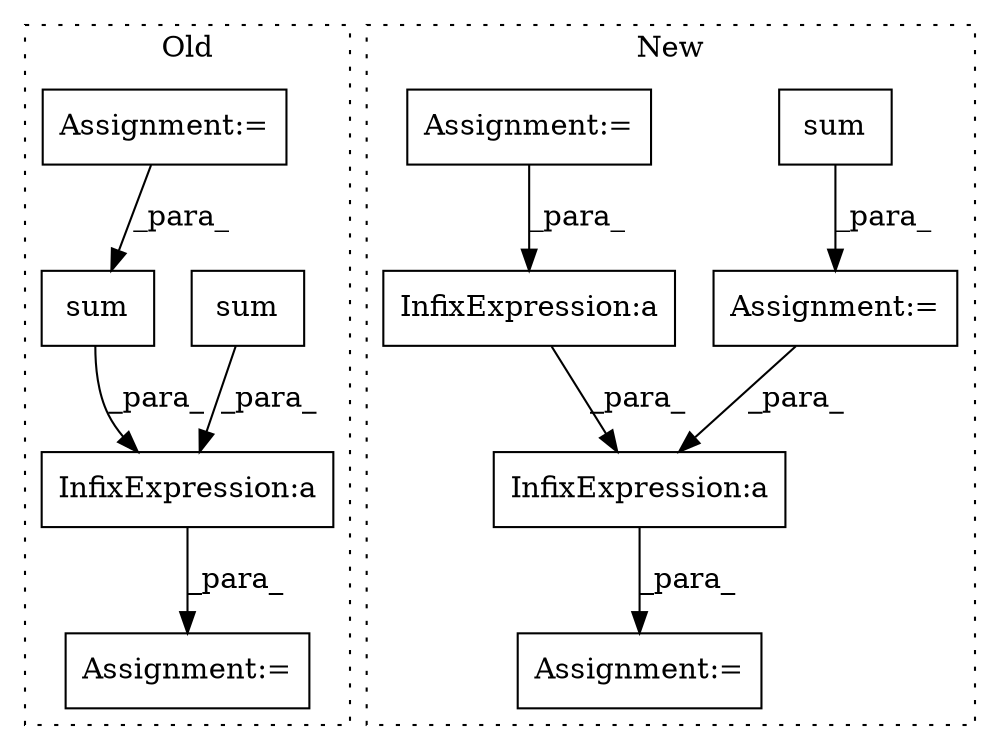 digraph G {
subgraph cluster0 {
1 [label="sum" a="32" s="3764,3791" l="4,1" shape="box"];
4 [label="Assignment:=" a="7" s="3749" l="1" shape="box"];
5 [label="InfixExpression:a" a="27" s="3793" l="3" shape="box"];
9 [label="sum" a="32" s="3803,3812" l="4,1" shape="box"];
10 [label="Assignment:=" a="7" s="3564" l="5" shape="box"];
label = "Old";
style="dotted";
}
subgraph cluster1 {
2 [label="sum" a="32" s="3594" l="5" shape="box"];
3 [label="Assignment:=" a="7" s="3635" l="1" shape="box"];
6 [label="InfixExpression:a" a="27" s="3651" l="3" shape="box"];
7 [label="Assignment:=" a="7" s="3566" l="1" shape="box"];
8 [label="Assignment:=" a="7" s="3614" l="1" shape="box"];
11 [label="InfixExpression:a" a="27" s="3664" l="3" shape="box"];
label = "New";
style="dotted";
}
1 -> 5 [label="_para_"];
2 -> 7 [label="_para_"];
5 -> 4 [label="_para_"];
6 -> 3 [label="_para_"];
7 -> 6 [label="_para_"];
8 -> 11 [label="_para_"];
9 -> 5 [label="_para_"];
10 -> 1 [label="_para_"];
11 -> 6 [label="_para_"];
}
